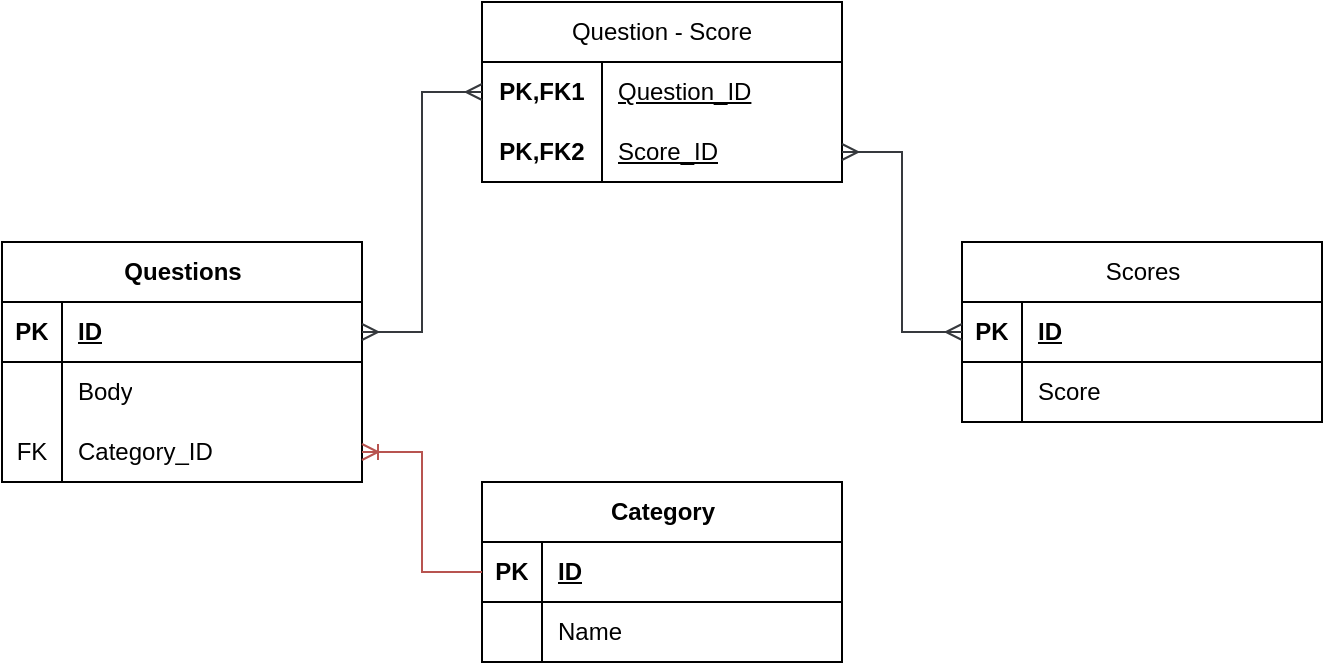 <mxfile version="26.0.4">
  <diagram name="Pagina-1" id="UqHkM5qG2mO2DssUCG8B">
    <mxGraphModel dx="2022" dy="1791" grid="1" gridSize="10" guides="1" tooltips="1" connect="1" arrows="1" fold="1" page="1" pageScale="1" pageWidth="827" pageHeight="1169" math="0" shadow="0">
      <root>
        <mxCell id="0" />
        <mxCell id="1" parent="0" />
        <mxCell id="5V-vjabQ1PQmjaAzyt-B-22" value="&lt;span style=&quot;text-wrap-mode: wrap;&quot;&gt;Questions&lt;/span&gt;" style="shape=table;startSize=30;container=1;collapsible=1;childLayout=tableLayout;fixedRows=1;rowLines=0;fontStyle=1;align=center;resizeLast=1;html=1;" vertex="1" parent="1">
          <mxGeometry x="-120" y="-80" width="180" height="120" as="geometry" />
        </mxCell>
        <mxCell id="5V-vjabQ1PQmjaAzyt-B-23" value="" style="shape=tableRow;horizontal=0;startSize=0;swimlaneHead=0;swimlaneBody=0;fillColor=none;collapsible=0;dropTarget=0;points=[[0,0.5],[1,0.5]];portConstraint=eastwest;top=0;left=0;right=0;bottom=1;" vertex="1" parent="5V-vjabQ1PQmjaAzyt-B-22">
          <mxGeometry y="30" width="180" height="30" as="geometry" />
        </mxCell>
        <mxCell id="5V-vjabQ1PQmjaAzyt-B-24" value="PK" style="shape=partialRectangle;connectable=0;fillColor=none;top=0;left=0;bottom=0;right=0;fontStyle=1;overflow=hidden;whiteSpace=wrap;html=1;" vertex="1" parent="5V-vjabQ1PQmjaAzyt-B-23">
          <mxGeometry width="30" height="30" as="geometry">
            <mxRectangle width="30" height="30" as="alternateBounds" />
          </mxGeometry>
        </mxCell>
        <mxCell id="5V-vjabQ1PQmjaAzyt-B-25" value="ID" style="shape=partialRectangle;connectable=0;fillColor=none;top=0;left=0;bottom=0;right=0;align=left;spacingLeft=6;fontStyle=5;overflow=hidden;whiteSpace=wrap;html=1;" vertex="1" parent="5V-vjabQ1PQmjaAzyt-B-23">
          <mxGeometry x="30" width="150" height="30" as="geometry">
            <mxRectangle width="150" height="30" as="alternateBounds" />
          </mxGeometry>
        </mxCell>
        <mxCell id="5V-vjabQ1PQmjaAzyt-B-26" value="" style="shape=tableRow;horizontal=0;startSize=0;swimlaneHead=0;swimlaneBody=0;fillColor=none;collapsible=0;dropTarget=0;points=[[0,0.5],[1,0.5]];portConstraint=eastwest;top=0;left=0;right=0;bottom=0;" vertex="1" parent="5V-vjabQ1PQmjaAzyt-B-22">
          <mxGeometry y="60" width="180" height="30" as="geometry" />
        </mxCell>
        <mxCell id="5V-vjabQ1PQmjaAzyt-B-27" value="" style="shape=partialRectangle;connectable=0;fillColor=none;top=0;left=0;bottom=0;right=0;editable=1;overflow=hidden;whiteSpace=wrap;html=1;" vertex="1" parent="5V-vjabQ1PQmjaAzyt-B-26">
          <mxGeometry width="30" height="30" as="geometry">
            <mxRectangle width="30" height="30" as="alternateBounds" />
          </mxGeometry>
        </mxCell>
        <mxCell id="5V-vjabQ1PQmjaAzyt-B-28" value="Body" style="shape=partialRectangle;connectable=0;fillColor=none;top=0;left=0;bottom=0;right=0;align=left;spacingLeft=6;overflow=hidden;whiteSpace=wrap;html=1;" vertex="1" parent="5V-vjabQ1PQmjaAzyt-B-26">
          <mxGeometry x="30" width="150" height="30" as="geometry">
            <mxRectangle width="150" height="30" as="alternateBounds" />
          </mxGeometry>
        </mxCell>
        <mxCell id="5V-vjabQ1PQmjaAzyt-B-29" value="" style="shape=tableRow;horizontal=0;startSize=0;swimlaneHead=0;swimlaneBody=0;fillColor=none;collapsible=0;dropTarget=0;points=[[0,0.5],[1,0.5]];portConstraint=eastwest;top=0;left=0;right=0;bottom=0;" vertex="1" parent="5V-vjabQ1PQmjaAzyt-B-22">
          <mxGeometry y="90" width="180" height="30" as="geometry" />
        </mxCell>
        <mxCell id="5V-vjabQ1PQmjaAzyt-B-30" value="FK" style="shape=partialRectangle;connectable=0;fillColor=none;top=0;left=0;bottom=0;right=0;editable=1;overflow=hidden;whiteSpace=wrap;html=1;" vertex="1" parent="5V-vjabQ1PQmjaAzyt-B-29">
          <mxGeometry width="30" height="30" as="geometry">
            <mxRectangle width="30" height="30" as="alternateBounds" />
          </mxGeometry>
        </mxCell>
        <mxCell id="5V-vjabQ1PQmjaAzyt-B-31" value="Category_ID" style="shape=partialRectangle;connectable=0;fillColor=none;top=0;left=0;bottom=0;right=0;align=left;spacingLeft=6;overflow=hidden;whiteSpace=wrap;html=1;" vertex="1" parent="5V-vjabQ1PQmjaAzyt-B-29">
          <mxGeometry x="30" width="150" height="30" as="geometry">
            <mxRectangle width="150" height="30" as="alternateBounds" />
          </mxGeometry>
        </mxCell>
        <mxCell id="5V-vjabQ1PQmjaAzyt-B-35" value="&lt;span style=&quot;font-weight: 400;&quot;&gt;Question - Score&lt;/span&gt;" style="shape=table;startSize=30;container=1;collapsible=1;childLayout=tableLayout;fixedRows=1;rowLines=0;fontStyle=1;align=center;resizeLast=1;html=1;whiteSpace=wrap;" vertex="1" parent="1">
          <mxGeometry x="120" y="-200" width="180" height="90" as="geometry" />
        </mxCell>
        <mxCell id="5V-vjabQ1PQmjaAzyt-B-36" value="" style="shape=tableRow;horizontal=0;startSize=0;swimlaneHead=0;swimlaneBody=0;fillColor=none;collapsible=0;dropTarget=0;points=[[0,0.5],[1,0.5]];portConstraint=eastwest;top=0;left=0;right=0;bottom=0;html=1;" vertex="1" parent="5V-vjabQ1PQmjaAzyt-B-35">
          <mxGeometry y="30" width="180" height="30" as="geometry" />
        </mxCell>
        <mxCell id="5V-vjabQ1PQmjaAzyt-B-37" value="PK,FK1" style="shape=partialRectangle;connectable=0;fillColor=none;top=0;left=0;bottom=0;right=0;fontStyle=1;overflow=hidden;html=1;whiteSpace=wrap;" vertex="1" parent="5V-vjabQ1PQmjaAzyt-B-36">
          <mxGeometry width="60" height="30" as="geometry">
            <mxRectangle width="60" height="30" as="alternateBounds" />
          </mxGeometry>
        </mxCell>
        <mxCell id="5V-vjabQ1PQmjaAzyt-B-38" value="&lt;span style=&quot;font-weight: 400;&quot;&gt;Question_ID&lt;/span&gt;" style="shape=partialRectangle;connectable=0;fillColor=none;top=0;left=0;bottom=0;right=0;align=left;spacingLeft=6;fontStyle=5;overflow=hidden;html=1;whiteSpace=wrap;" vertex="1" parent="5V-vjabQ1PQmjaAzyt-B-36">
          <mxGeometry x="60" width="120" height="30" as="geometry">
            <mxRectangle width="120" height="30" as="alternateBounds" />
          </mxGeometry>
        </mxCell>
        <mxCell id="5V-vjabQ1PQmjaAzyt-B-39" value="" style="shape=tableRow;horizontal=0;startSize=0;swimlaneHead=0;swimlaneBody=0;fillColor=none;collapsible=0;dropTarget=0;points=[[0,0.5],[1,0.5]];portConstraint=eastwest;top=0;left=0;right=0;bottom=1;html=1;" vertex="1" parent="5V-vjabQ1PQmjaAzyt-B-35">
          <mxGeometry y="60" width="180" height="30" as="geometry" />
        </mxCell>
        <mxCell id="5V-vjabQ1PQmjaAzyt-B-40" value="PK,FK2" style="shape=partialRectangle;connectable=0;fillColor=none;top=0;left=0;bottom=0;right=0;fontStyle=1;overflow=hidden;html=1;whiteSpace=wrap;" vertex="1" parent="5V-vjabQ1PQmjaAzyt-B-39">
          <mxGeometry width="60" height="30" as="geometry">
            <mxRectangle width="60" height="30" as="alternateBounds" />
          </mxGeometry>
        </mxCell>
        <mxCell id="5V-vjabQ1PQmjaAzyt-B-41" value="&lt;span style=&quot;font-weight: 400;&quot;&gt;Score_ID&lt;/span&gt;" style="shape=partialRectangle;connectable=0;fillColor=none;top=0;left=0;bottom=0;right=0;align=left;spacingLeft=6;fontStyle=5;overflow=hidden;html=1;whiteSpace=wrap;" vertex="1" parent="5V-vjabQ1PQmjaAzyt-B-39">
          <mxGeometry x="60" width="120" height="30" as="geometry">
            <mxRectangle width="120" height="30" as="alternateBounds" />
          </mxGeometry>
        </mxCell>
        <mxCell id="5V-vjabQ1PQmjaAzyt-B-48" value="&lt;span style=&quot;text-wrap-mode: wrap;&quot;&gt;Category&lt;/span&gt;" style="shape=table;startSize=30;container=1;collapsible=1;childLayout=tableLayout;fixedRows=1;rowLines=0;fontStyle=1;align=center;resizeLast=1;html=1;" vertex="1" parent="1">
          <mxGeometry x="120" y="40" width="180" height="90" as="geometry" />
        </mxCell>
        <mxCell id="5V-vjabQ1PQmjaAzyt-B-49" value="" style="shape=tableRow;horizontal=0;startSize=0;swimlaneHead=0;swimlaneBody=0;fillColor=none;collapsible=0;dropTarget=0;points=[[0,0.5],[1,0.5]];portConstraint=eastwest;top=0;left=0;right=0;bottom=1;" vertex="1" parent="5V-vjabQ1PQmjaAzyt-B-48">
          <mxGeometry y="30" width="180" height="30" as="geometry" />
        </mxCell>
        <mxCell id="5V-vjabQ1PQmjaAzyt-B-50" value="PK" style="shape=partialRectangle;connectable=0;fillColor=none;top=0;left=0;bottom=0;right=0;fontStyle=1;overflow=hidden;whiteSpace=wrap;html=1;" vertex="1" parent="5V-vjabQ1PQmjaAzyt-B-49">
          <mxGeometry width="30" height="30" as="geometry">
            <mxRectangle width="30" height="30" as="alternateBounds" />
          </mxGeometry>
        </mxCell>
        <mxCell id="5V-vjabQ1PQmjaAzyt-B-51" value="ID" style="shape=partialRectangle;connectable=0;fillColor=none;top=0;left=0;bottom=0;right=0;align=left;spacingLeft=6;fontStyle=5;overflow=hidden;whiteSpace=wrap;html=1;" vertex="1" parent="5V-vjabQ1PQmjaAzyt-B-49">
          <mxGeometry x="30" width="150" height="30" as="geometry">
            <mxRectangle width="150" height="30" as="alternateBounds" />
          </mxGeometry>
        </mxCell>
        <mxCell id="5V-vjabQ1PQmjaAzyt-B-52" value="" style="shape=tableRow;horizontal=0;startSize=0;swimlaneHead=0;swimlaneBody=0;fillColor=none;collapsible=0;dropTarget=0;points=[[0,0.5],[1,0.5]];portConstraint=eastwest;top=0;left=0;right=0;bottom=0;" vertex="1" parent="5V-vjabQ1PQmjaAzyt-B-48">
          <mxGeometry y="60" width="180" height="30" as="geometry" />
        </mxCell>
        <mxCell id="5V-vjabQ1PQmjaAzyt-B-53" value="" style="shape=partialRectangle;connectable=0;fillColor=none;top=0;left=0;bottom=0;right=0;editable=1;overflow=hidden;whiteSpace=wrap;html=1;" vertex="1" parent="5V-vjabQ1PQmjaAzyt-B-52">
          <mxGeometry width="30" height="30" as="geometry">
            <mxRectangle width="30" height="30" as="alternateBounds" />
          </mxGeometry>
        </mxCell>
        <mxCell id="5V-vjabQ1PQmjaAzyt-B-54" value="Name" style="shape=partialRectangle;connectable=0;fillColor=none;top=0;left=0;bottom=0;right=0;align=left;spacingLeft=6;overflow=hidden;whiteSpace=wrap;html=1;" vertex="1" parent="5V-vjabQ1PQmjaAzyt-B-52">
          <mxGeometry x="30" width="150" height="30" as="geometry">
            <mxRectangle width="150" height="30" as="alternateBounds" />
          </mxGeometry>
        </mxCell>
        <mxCell id="5V-vjabQ1PQmjaAzyt-B-61" value="&lt;span style=&quot;font-weight: 400; text-wrap-mode: wrap;&quot;&gt;Scores&lt;/span&gt;" style="shape=table;startSize=30;container=1;collapsible=1;childLayout=tableLayout;fixedRows=1;rowLines=0;fontStyle=1;align=center;resizeLast=1;html=1;" vertex="1" parent="1">
          <mxGeometry x="360" y="-80" width="180" height="90" as="geometry" />
        </mxCell>
        <mxCell id="5V-vjabQ1PQmjaAzyt-B-62" value="" style="shape=tableRow;horizontal=0;startSize=0;swimlaneHead=0;swimlaneBody=0;fillColor=none;collapsible=0;dropTarget=0;points=[[0,0.5],[1,0.5]];portConstraint=eastwest;top=0;left=0;right=0;bottom=1;" vertex="1" parent="5V-vjabQ1PQmjaAzyt-B-61">
          <mxGeometry y="30" width="180" height="30" as="geometry" />
        </mxCell>
        <mxCell id="5V-vjabQ1PQmjaAzyt-B-63" value="PK" style="shape=partialRectangle;connectable=0;fillColor=none;top=0;left=0;bottom=0;right=0;fontStyle=1;overflow=hidden;whiteSpace=wrap;html=1;" vertex="1" parent="5V-vjabQ1PQmjaAzyt-B-62">
          <mxGeometry width="30" height="30" as="geometry">
            <mxRectangle width="30" height="30" as="alternateBounds" />
          </mxGeometry>
        </mxCell>
        <mxCell id="5V-vjabQ1PQmjaAzyt-B-64" value="ID" style="shape=partialRectangle;connectable=0;fillColor=none;top=0;left=0;bottom=0;right=0;align=left;spacingLeft=6;fontStyle=5;overflow=hidden;whiteSpace=wrap;html=1;" vertex="1" parent="5V-vjabQ1PQmjaAzyt-B-62">
          <mxGeometry x="30" width="150" height="30" as="geometry">
            <mxRectangle width="150" height="30" as="alternateBounds" />
          </mxGeometry>
        </mxCell>
        <mxCell id="5V-vjabQ1PQmjaAzyt-B-65" value="" style="shape=tableRow;horizontal=0;startSize=0;swimlaneHead=0;swimlaneBody=0;fillColor=none;collapsible=0;dropTarget=0;points=[[0,0.5],[1,0.5]];portConstraint=eastwest;top=0;left=0;right=0;bottom=0;" vertex="1" parent="5V-vjabQ1PQmjaAzyt-B-61">
          <mxGeometry y="60" width="180" height="30" as="geometry" />
        </mxCell>
        <mxCell id="5V-vjabQ1PQmjaAzyt-B-66" value="" style="shape=partialRectangle;connectable=0;fillColor=none;top=0;left=0;bottom=0;right=0;editable=1;overflow=hidden;whiteSpace=wrap;html=1;" vertex="1" parent="5V-vjabQ1PQmjaAzyt-B-65">
          <mxGeometry width="30" height="30" as="geometry">
            <mxRectangle width="30" height="30" as="alternateBounds" />
          </mxGeometry>
        </mxCell>
        <mxCell id="5V-vjabQ1PQmjaAzyt-B-67" value="Score" style="shape=partialRectangle;connectable=0;fillColor=none;top=0;left=0;bottom=0;right=0;align=left;spacingLeft=6;overflow=hidden;whiteSpace=wrap;html=1;" vertex="1" parent="5V-vjabQ1PQmjaAzyt-B-65">
          <mxGeometry x="30" width="150" height="30" as="geometry">
            <mxRectangle width="150" height="30" as="alternateBounds" />
          </mxGeometry>
        </mxCell>
        <mxCell id="5V-vjabQ1PQmjaAzyt-B-75" value="" style="edgeStyle=entityRelationEdgeStyle;fontSize=12;html=1;endArrow=ERoneToMany;rounded=0;entryX=1;entryY=0.5;entryDx=0;entryDy=0;fillColor=#f8cecc;strokeColor=#b85450;" edge="1" parent="1" source="5V-vjabQ1PQmjaAzyt-B-49" target="5V-vjabQ1PQmjaAzyt-B-29">
          <mxGeometry width="100" height="100" relative="1" as="geometry">
            <mxPoint x="-201.44" y="359.09" as="sourcePoint" />
            <mxPoint x="-200" y="185" as="targetPoint" />
            <Array as="points">
              <mxPoint x="-410" y="155" />
              <mxPoint x="-230" y="320" />
              <mxPoint x="-260" y="270" />
              <mxPoint x="-370" y="165" />
              <mxPoint x="-410" y="175" />
              <mxPoint x="-290" y="145" />
              <mxPoint x="-390" y="25" />
            </Array>
          </mxGeometry>
        </mxCell>
        <mxCell id="5V-vjabQ1PQmjaAzyt-B-81" value="" style="edgeStyle=entityRelationEdgeStyle;fontSize=12;html=1;endArrow=ERmany;startArrow=ERmany;rounded=0;exitX=0;exitY=0.5;exitDx=0;exitDy=0;entryX=1;entryY=0.5;entryDx=0;entryDy=0;fillColor=#ffcccc;strokeColor=#36393d;" edge="1" parent="1" source="5V-vjabQ1PQmjaAzyt-B-36" target="5V-vjabQ1PQmjaAzyt-B-23">
          <mxGeometry width="100" height="100" relative="1" as="geometry">
            <mxPoint x="130" y="320" as="sourcePoint" />
            <mxPoint x="230" y="220" as="targetPoint" />
            <Array as="points">
              <mxPoint x="390" y="330" />
              <mxPoint x="200" y="300" />
            </Array>
          </mxGeometry>
        </mxCell>
        <mxCell id="5V-vjabQ1PQmjaAzyt-B-86" value="" style="edgeStyle=entityRelationEdgeStyle;fontSize=12;html=1;endArrow=ERmany;startArrow=ERmany;rounded=0;entryX=0;entryY=0.5;entryDx=0;entryDy=0;fillColor=#ffcccc;strokeColor=#36393d;exitX=1;exitY=0.5;exitDx=0;exitDy=0;" edge="1" parent="1" source="5V-vjabQ1PQmjaAzyt-B-39" target="5V-vjabQ1PQmjaAzyt-B-62">
          <mxGeometry width="100" height="100" relative="1" as="geometry">
            <mxPoint x="140" y="20" as="sourcePoint" />
            <mxPoint x="70" y="90" as="targetPoint" />
            <Array as="points">
              <mxPoint x="440" y="465" />
              <mxPoint x="140" y="-10" />
              <mxPoint x="180" y="40" />
              <mxPoint x="250" y="435" />
            </Array>
          </mxGeometry>
        </mxCell>
      </root>
    </mxGraphModel>
  </diagram>
</mxfile>

